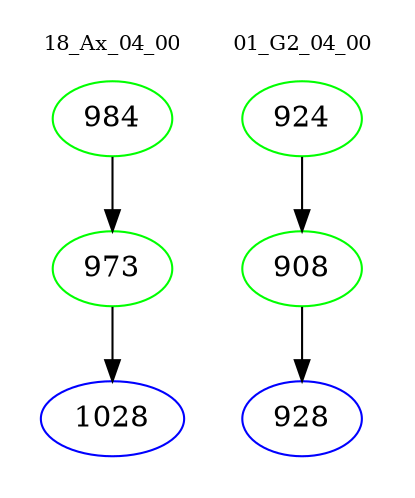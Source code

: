 digraph{
subgraph cluster_0 {
color = white
label = "18_Ax_04_00";
fontsize=10;
T0_984 [label="984", color="green"]
T0_984 -> T0_973 [color="black"]
T0_973 [label="973", color="green"]
T0_973 -> T0_1028 [color="black"]
T0_1028 [label="1028", color="blue"]
}
subgraph cluster_1 {
color = white
label = "01_G2_04_00";
fontsize=10;
T1_924 [label="924", color="green"]
T1_924 -> T1_908 [color="black"]
T1_908 [label="908", color="green"]
T1_908 -> T1_928 [color="black"]
T1_928 [label="928", color="blue"]
}
}
